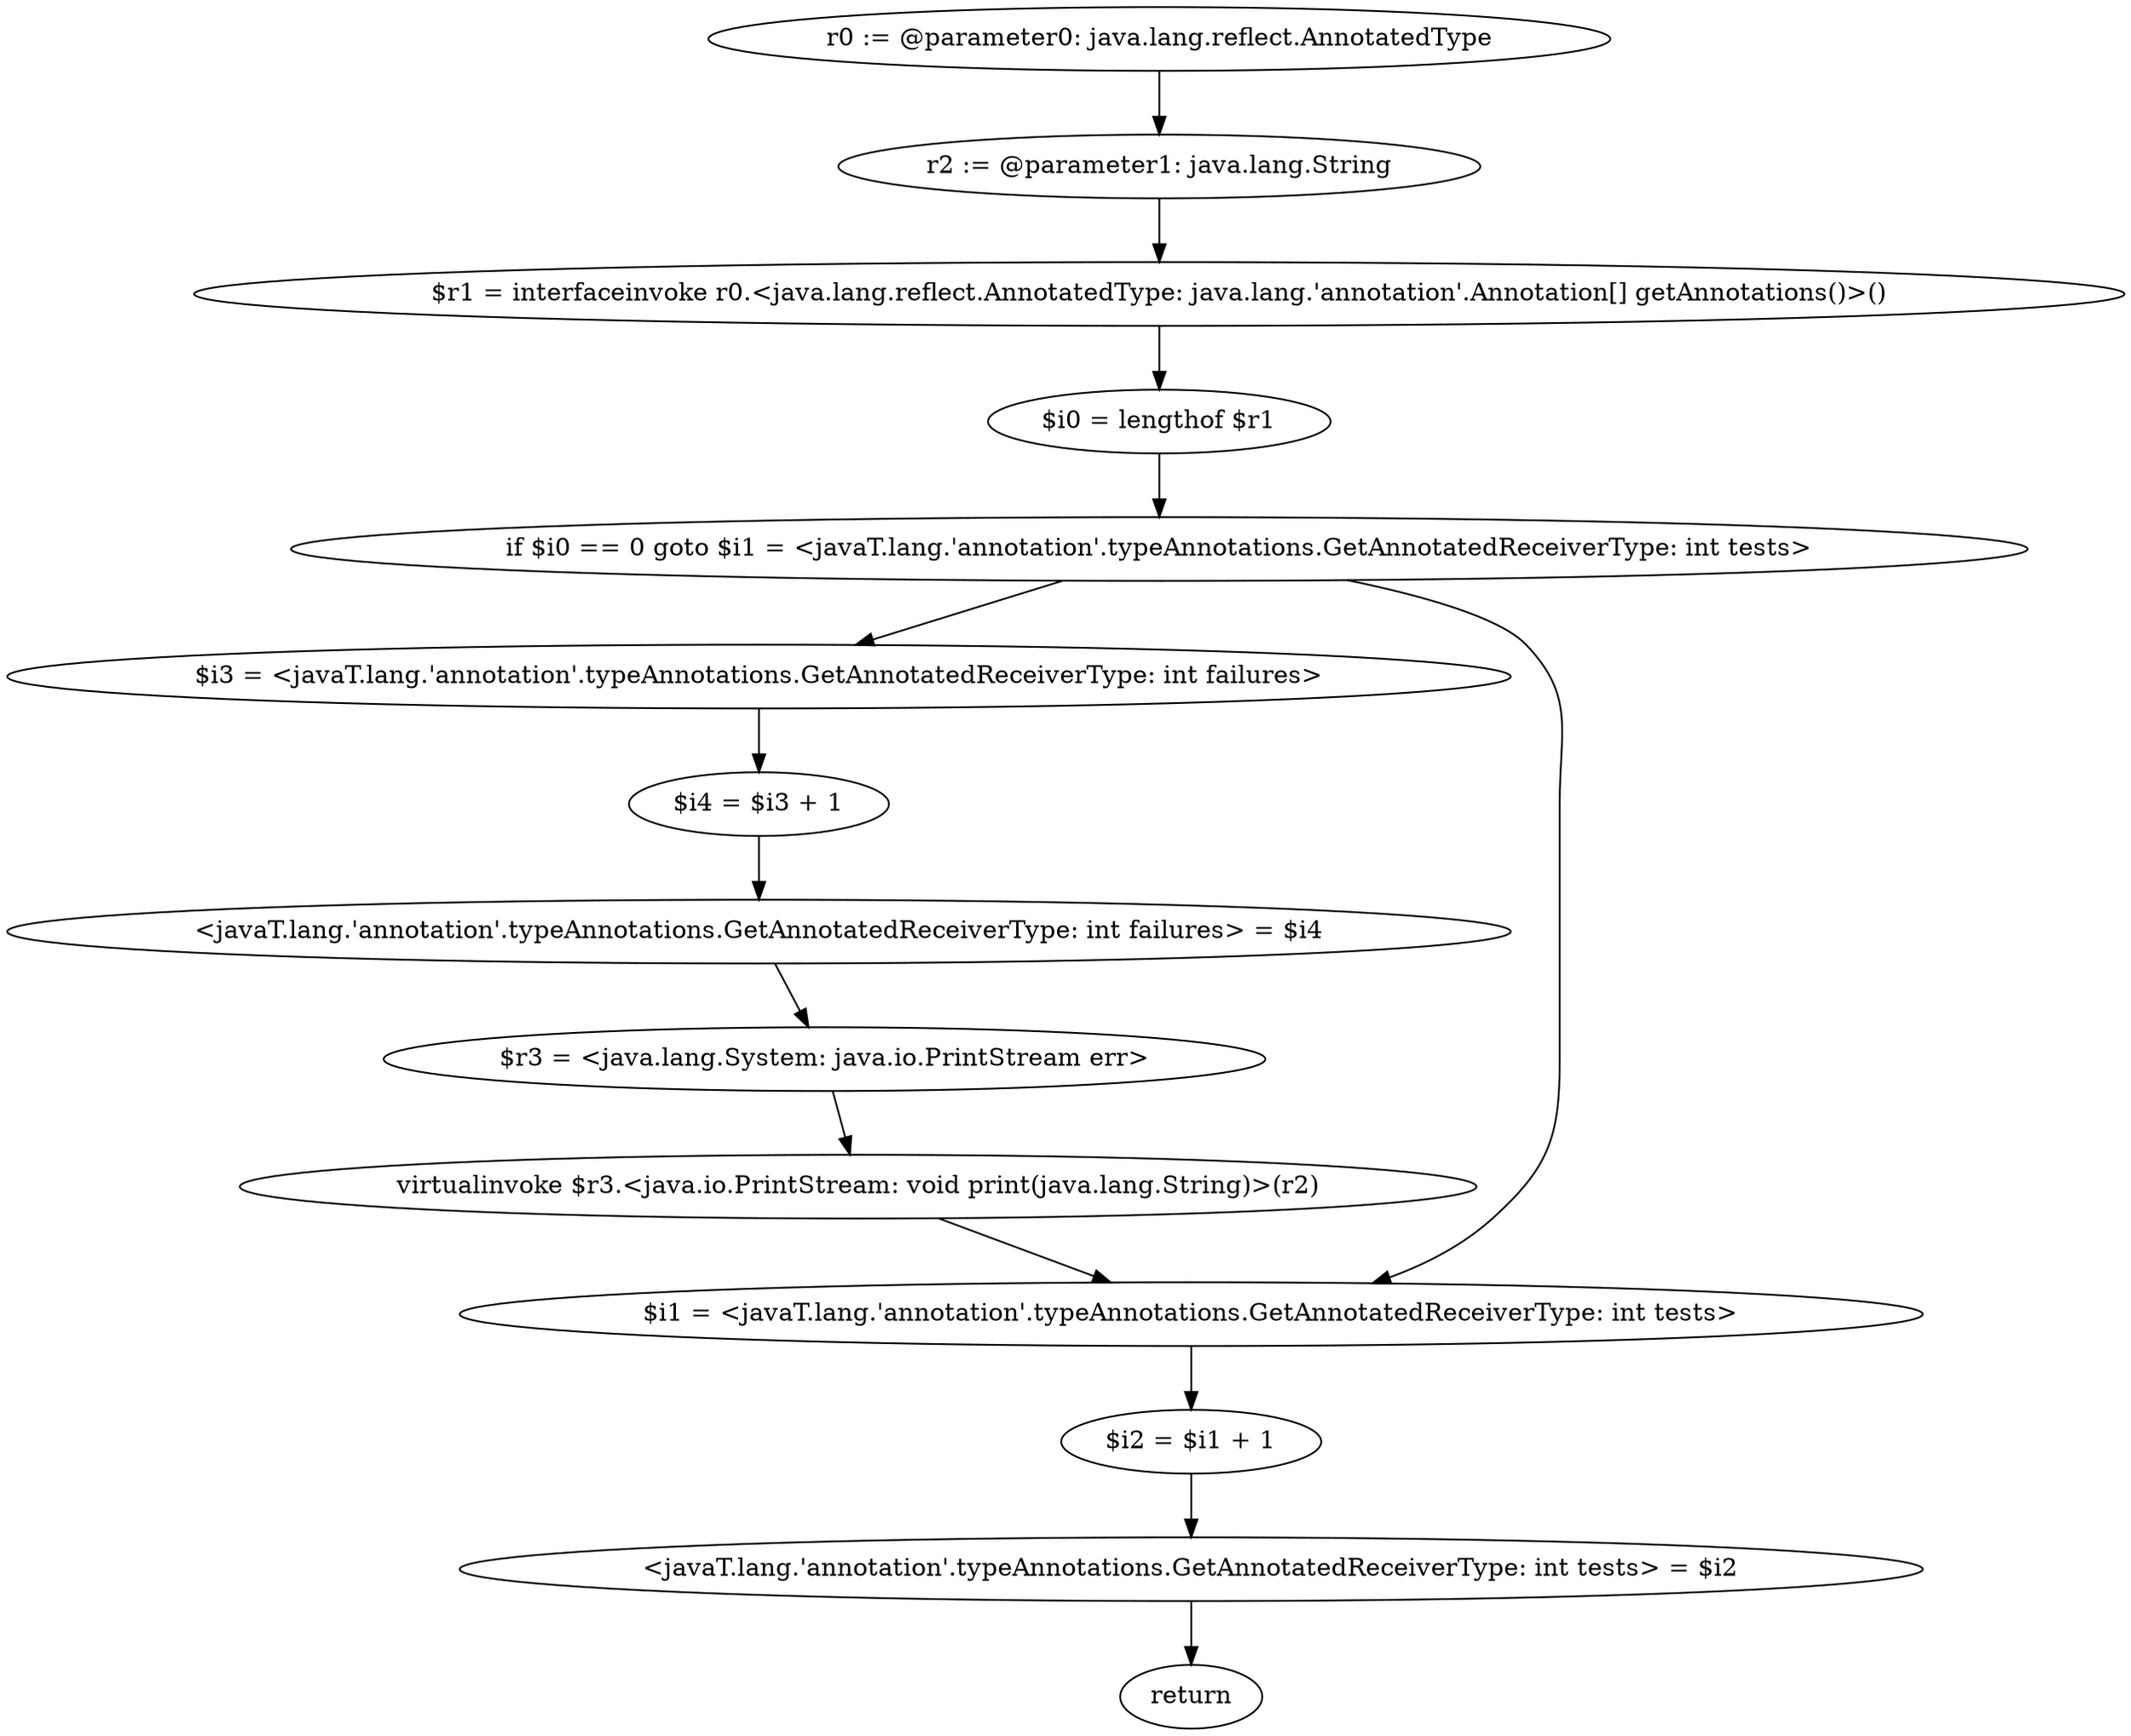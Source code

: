 digraph "unitGraph" {
    "r0 := @parameter0: java.lang.reflect.AnnotatedType"
    "r2 := @parameter1: java.lang.String"
    "$r1 = interfaceinvoke r0.<java.lang.reflect.AnnotatedType: java.lang.'annotation'.Annotation[] getAnnotations()>()"
    "$i0 = lengthof $r1"
    "if $i0 == 0 goto $i1 = <javaT.lang.'annotation'.typeAnnotations.GetAnnotatedReceiverType: int tests>"
    "$i3 = <javaT.lang.'annotation'.typeAnnotations.GetAnnotatedReceiverType: int failures>"
    "$i4 = $i3 + 1"
    "<javaT.lang.'annotation'.typeAnnotations.GetAnnotatedReceiverType: int failures> = $i4"
    "$r3 = <java.lang.System: java.io.PrintStream err>"
    "virtualinvoke $r3.<java.io.PrintStream: void print(java.lang.String)>(r2)"
    "$i1 = <javaT.lang.'annotation'.typeAnnotations.GetAnnotatedReceiverType: int tests>"
    "$i2 = $i1 + 1"
    "<javaT.lang.'annotation'.typeAnnotations.GetAnnotatedReceiverType: int tests> = $i2"
    "return"
    "r0 := @parameter0: java.lang.reflect.AnnotatedType"->"r2 := @parameter1: java.lang.String";
    "r2 := @parameter1: java.lang.String"->"$r1 = interfaceinvoke r0.<java.lang.reflect.AnnotatedType: java.lang.'annotation'.Annotation[] getAnnotations()>()";
    "$r1 = interfaceinvoke r0.<java.lang.reflect.AnnotatedType: java.lang.'annotation'.Annotation[] getAnnotations()>()"->"$i0 = lengthof $r1";
    "$i0 = lengthof $r1"->"if $i0 == 0 goto $i1 = <javaT.lang.'annotation'.typeAnnotations.GetAnnotatedReceiverType: int tests>";
    "if $i0 == 0 goto $i1 = <javaT.lang.'annotation'.typeAnnotations.GetAnnotatedReceiverType: int tests>"->"$i3 = <javaT.lang.'annotation'.typeAnnotations.GetAnnotatedReceiverType: int failures>";
    "if $i0 == 0 goto $i1 = <javaT.lang.'annotation'.typeAnnotations.GetAnnotatedReceiverType: int tests>"->"$i1 = <javaT.lang.'annotation'.typeAnnotations.GetAnnotatedReceiverType: int tests>";
    "$i3 = <javaT.lang.'annotation'.typeAnnotations.GetAnnotatedReceiverType: int failures>"->"$i4 = $i3 + 1";
    "$i4 = $i3 + 1"->"<javaT.lang.'annotation'.typeAnnotations.GetAnnotatedReceiverType: int failures> = $i4";
    "<javaT.lang.'annotation'.typeAnnotations.GetAnnotatedReceiverType: int failures> = $i4"->"$r3 = <java.lang.System: java.io.PrintStream err>";
    "$r3 = <java.lang.System: java.io.PrintStream err>"->"virtualinvoke $r3.<java.io.PrintStream: void print(java.lang.String)>(r2)";
    "virtualinvoke $r3.<java.io.PrintStream: void print(java.lang.String)>(r2)"->"$i1 = <javaT.lang.'annotation'.typeAnnotations.GetAnnotatedReceiverType: int tests>";
    "$i1 = <javaT.lang.'annotation'.typeAnnotations.GetAnnotatedReceiverType: int tests>"->"$i2 = $i1 + 1";
    "$i2 = $i1 + 1"->"<javaT.lang.'annotation'.typeAnnotations.GetAnnotatedReceiverType: int tests> = $i2";
    "<javaT.lang.'annotation'.typeAnnotations.GetAnnotatedReceiverType: int tests> = $i2"->"return";
}
